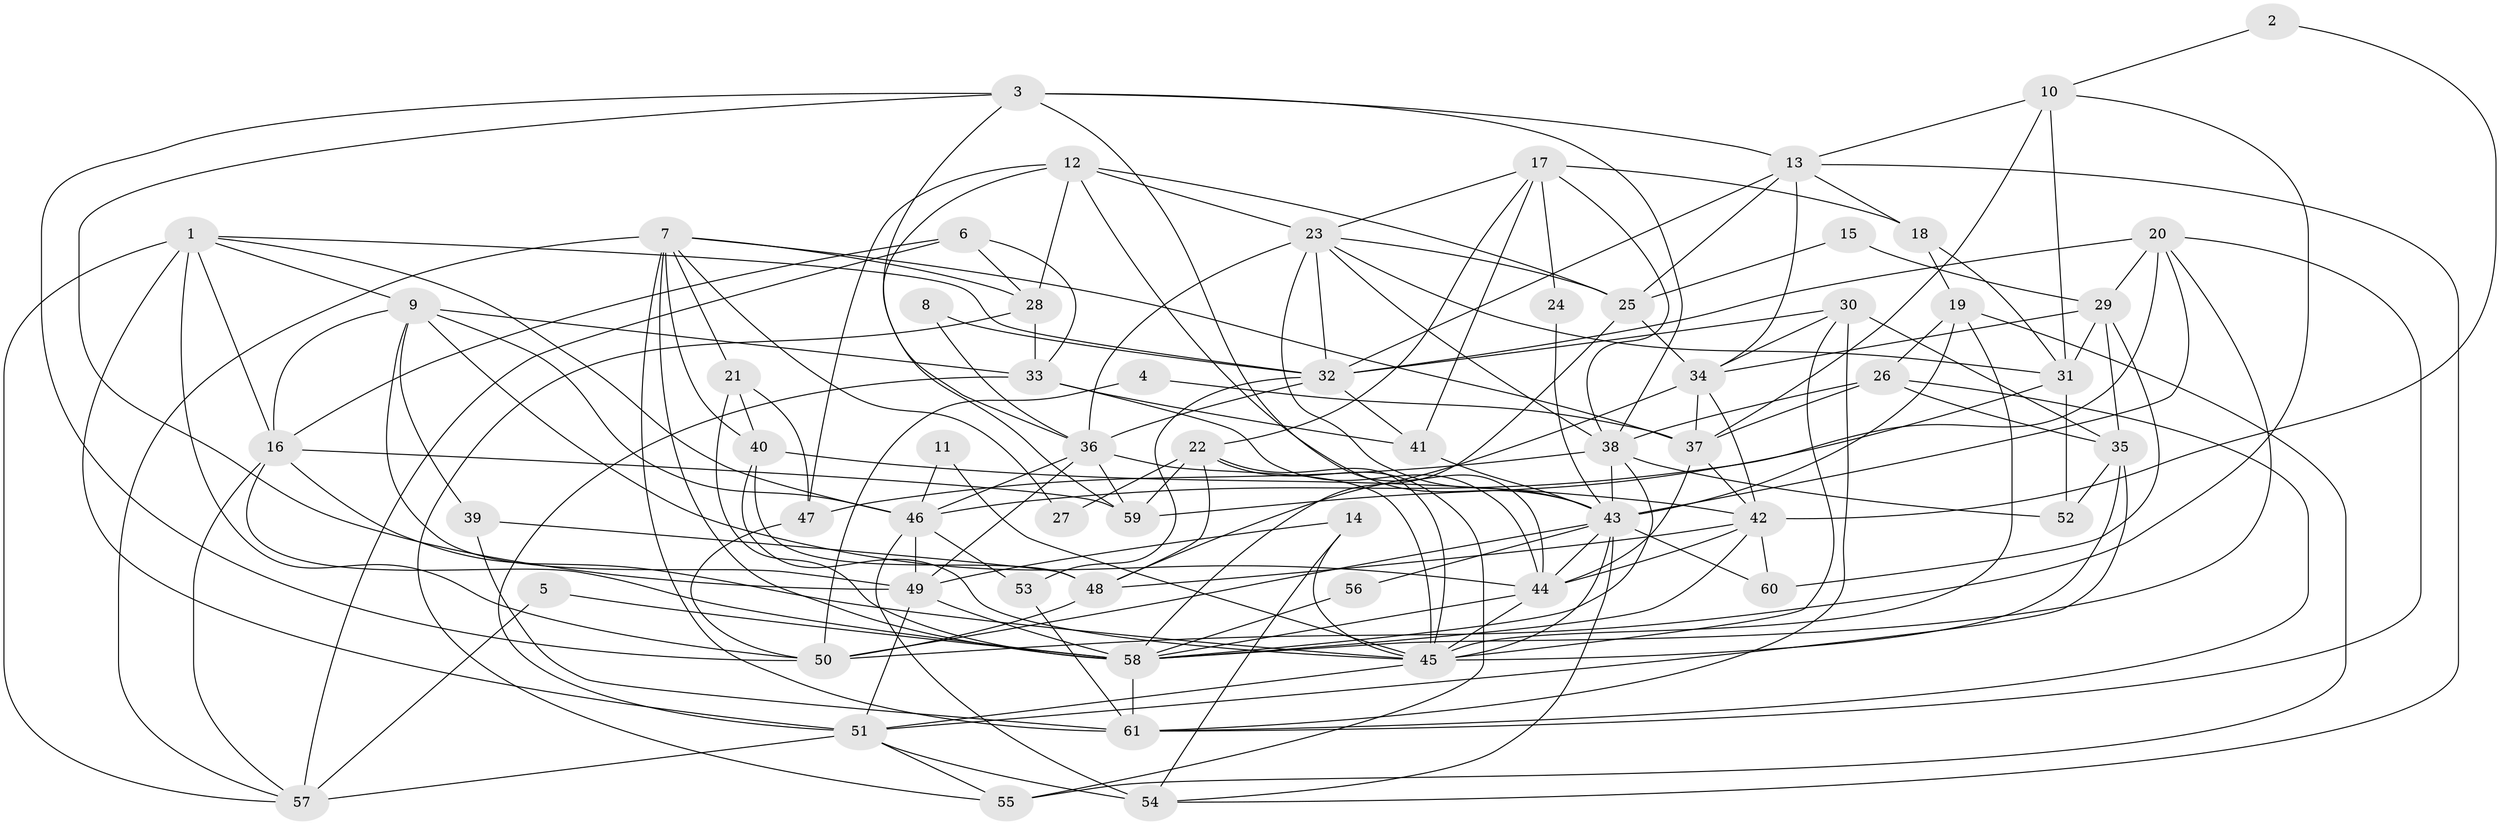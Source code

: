 // original degree distribution, {5: 0.1487603305785124, 4: 0.2727272727272727, 3: 0.30578512396694213, 6: 0.09090909090909091, 2: 0.11570247933884298, 7: 0.05785123966942149, 8: 0.008264462809917356}
// Generated by graph-tools (version 1.1) at 2025/50/03/09/25 03:50:06]
// undirected, 61 vertices, 171 edges
graph export_dot {
graph [start="1"]
  node [color=gray90,style=filled];
  1;
  2;
  3;
  4;
  5;
  6;
  7;
  8;
  9;
  10;
  11;
  12;
  13;
  14;
  15;
  16;
  17;
  18;
  19;
  20;
  21;
  22;
  23;
  24;
  25;
  26;
  27;
  28;
  29;
  30;
  31;
  32;
  33;
  34;
  35;
  36;
  37;
  38;
  39;
  40;
  41;
  42;
  43;
  44;
  45;
  46;
  47;
  48;
  49;
  50;
  51;
  52;
  53;
  54;
  55;
  56;
  57;
  58;
  59;
  60;
  61;
  1 -- 9 [weight=1.0];
  1 -- 16 [weight=1.0];
  1 -- 32 [weight=1.0];
  1 -- 46 [weight=1.0];
  1 -- 50 [weight=1.0];
  1 -- 51 [weight=1.0];
  1 -- 57 [weight=1.0];
  2 -- 10 [weight=1.0];
  2 -- 42 [weight=1.0];
  3 -- 13 [weight=1.0];
  3 -- 36 [weight=1.0];
  3 -- 38 [weight=1.0];
  3 -- 44 [weight=1.0];
  3 -- 49 [weight=1.0];
  3 -- 50 [weight=1.0];
  4 -- 37 [weight=1.0];
  4 -- 50 [weight=1.0];
  5 -- 57 [weight=1.0];
  5 -- 58 [weight=1.0];
  6 -- 16 [weight=1.0];
  6 -- 28 [weight=1.0];
  6 -- 33 [weight=1.0];
  6 -- 57 [weight=2.0];
  7 -- 21 [weight=1.0];
  7 -- 27 [weight=1.0];
  7 -- 28 [weight=1.0];
  7 -- 37 [weight=1.0];
  7 -- 40 [weight=1.0];
  7 -- 57 [weight=1.0];
  7 -- 58 [weight=1.0];
  7 -- 61 [weight=1.0];
  8 -- 32 [weight=1.0];
  8 -- 36 [weight=1.0];
  9 -- 16 [weight=1.0];
  9 -- 33 [weight=2.0];
  9 -- 39 [weight=1.0];
  9 -- 44 [weight=1.0];
  9 -- 46 [weight=1.0];
  9 -- 49 [weight=1.0];
  10 -- 13 [weight=1.0];
  10 -- 31 [weight=1.0];
  10 -- 37 [weight=1.0];
  10 -- 50 [weight=1.0];
  11 -- 45 [weight=1.0];
  11 -- 46 [weight=1.0];
  12 -- 23 [weight=1.0];
  12 -- 25 [weight=1.0];
  12 -- 28 [weight=1.0];
  12 -- 43 [weight=1.0];
  12 -- 47 [weight=1.0];
  12 -- 59 [weight=1.0];
  13 -- 18 [weight=1.0];
  13 -- 25 [weight=1.0];
  13 -- 32 [weight=1.0];
  13 -- 34 [weight=1.0];
  13 -- 54 [weight=1.0];
  14 -- 45 [weight=1.0];
  14 -- 49 [weight=1.0];
  14 -- 54 [weight=1.0];
  15 -- 25 [weight=1.0];
  15 -- 29 [weight=1.0];
  16 -- 45 [weight=1.0];
  16 -- 57 [weight=1.0];
  16 -- 58 [weight=1.0];
  16 -- 59 [weight=1.0];
  17 -- 18 [weight=1.0];
  17 -- 22 [weight=1.0];
  17 -- 23 [weight=1.0];
  17 -- 24 [weight=1.0];
  17 -- 38 [weight=1.0];
  17 -- 41 [weight=1.0];
  18 -- 19 [weight=1.0];
  18 -- 31 [weight=1.0];
  19 -- 26 [weight=1.0];
  19 -- 43 [weight=1.0];
  19 -- 45 [weight=1.0];
  19 -- 55 [weight=1.0];
  20 -- 29 [weight=1.0];
  20 -- 32 [weight=2.0];
  20 -- 43 [weight=1.0];
  20 -- 46 [weight=1.0];
  20 -- 58 [weight=1.0];
  20 -- 61 [weight=1.0];
  21 -- 40 [weight=1.0];
  21 -- 47 [weight=1.0];
  21 -- 58 [weight=1.0];
  22 -- 27 [weight=1.0];
  22 -- 45 [weight=2.0];
  22 -- 48 [weight=1.0];
  22 -- 55 [weight=1.0];
  22 -- 59 [weight=1.0];
  23 -- 25 [weight=1.0];
  23 -- 31 [weight=1.0];
  23 -- 32 [weight=1.0];
  23 -- 36 [weight=1.0];
  23 -- 38 [weight=1.0];
  23 -- 43 [weight=1.0];
  24 -- 43 [weight=1.0];
  25 -- 34 [weight=1.0];
  25 -- 58 [weight=1.0];
  26 -- 35 [weight=1.0];
  26 -- 37 [weight=1.0];
  26 -- 38 [weight=1.0];
  26 -- 61 [weight=1.0];
  28 -- 33 [weight=1.0];
  28 -- 55 [weight=1.0];
  29 -- 31 [weight=1.0];
  29 -- 34 [weight=1.0];
  29 -- 35 [weight=1.0];
  29 -- 60 [weight=1.0];
  30 -- 32 [weight=1.0];
  30 -- 34 [weight=1.0];
  30 -- 35 [weight=1.0];
  30 -- 45 [weight=1.0];
  30 -- 61 [weight=1.0];
  31 -- 52 [weight=1.0];
  31 -- 59 [weight=1.0];
  32 -- 36 [weight=1.0];
  32 -- 41 [weight=1.0];
  32 -- 53 [weight=1.0];
  33 -- 41 [weight=1.0];
  33 -- 44 [weight=1.0];
  33 -- 51 [weight=1.0];
  34 -- 37 [weight=1.0];
  34 -- 42 [weight=1.0];
  34 -- 48 [weight=1.0];
  35 -- 45 [weight=1.0];
  35 -- 51 [weight=1.0];
  35 -- 52 [weight=1.0];
  36 -- 45 [weight=1.0];
  36 -- 46 [weight=1.0];
  36 -- 49 [weight=1.0];
  36 -- 59 [weight=1.0];
  37 -- 42 [weight=1.0];
  37 -- 44 [weight=1.0];
  38 -- 43 [weight=1.0];
  38 -- 47 [weight=1.0];
  38 -- 52 [weight=1.0];
  38 -- 58 [weight=1.0];
  39 -- 48 [weight=1.0];
  39 -- 61 [weight=1.0];
  40 -- 42 [weight=1.0];
  40 -- 45 [weight=1.0];
  40 -- 48 [weight=1.0];
  41 -- 43 [weight=1.0];
  42 -- 44 [weight=1.0];
  42 -- 48 [weight=1.0];
  42 -- 58 [weight=1.0];
  42 -- 60 [weight=1.0];
  43 -- 44 [weight=1.0];
  43 -- 45 [weight=1.0];
  43 -- 50 [weight=2.0];
  43 -- 54 [weight=1.0];
  43 -- 56 [weight=1.0];
  43 -- 60 [weight=1.0];
  44 -- 45 [weight=1.0];
  44 -- 58 [weight=1.0];
  45 -- 51 [weight=1.0];
  46 -- 49 [weight=1.0];
  46 -- 53 [weight=1.0];
  46 -- 54 [weight=1.0];
  47 -- 50 [weight=1.0];
  48 -- 50 [weight=2.0];
  49 -- 51 [weight=1.0];
  49 -- 58 [weight=1.0];
  51 -- 54 [weight=2.0];
  51 -- 55 [weight=1.0];
  51 -- 57 [weight=1.0];
  53 -- 61 [weight=1.0];
  56 -- 58 [weight=1.0];
  58 -- 61 [weight=1.0];
}
